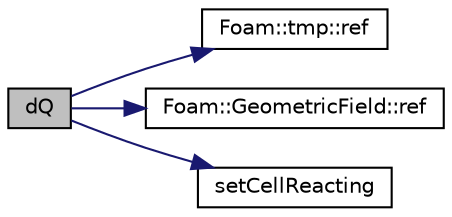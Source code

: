 digraph "dQ"
{
  bgcolor="transparent";
  edge [fontname="Helvetica",fontsize="10",labelfontname="Helvetica",labelfontsize="10"];
  node [fontname="Helvetica",fontsize="10",shape=record];
  rankdir="LR";
  Node55 [label="dQ",height=0.2,width=0.4,color="black", fillcolor="grey75", style="filled", fontcolor="black"];
  Node55 -> Node56 [color="midnightblue",fontsize="10",style="solid",fontname="Helvetica"];
  Node56 [label="Foam::tmp::ref",height=0.2,width=0.4,color="black",URL="$a27077.html#aeaf81e641282874cef07f5b808efc83b",tooltip="Return non-const reference or generate a fatal error. "];
  Node55 -> Node57 [color="midnightblue",fontsize="10",style="solid",fontname="Helvetica"];
  Node57 [label="Foam::GeometricField::ref",height=0.2,width=0.4,color="black",URL="$a23249.html#a08b047935717956ddaa7d514f9b65d4e",tooltip="Return a reference to the dimensioned internal field. "];
  Node55 -> Node58 [color="midnightblue",fontsize="10",style="solid",fontname="Helvetica"];
  Node58 [label="setCellReacting",height=0.2,width=0.4,color="black",URL="$a31537.html#af5d78d3f772969e8279fee8345f3e153",tooltip="Set reacting status of cell, celli. "];
}
